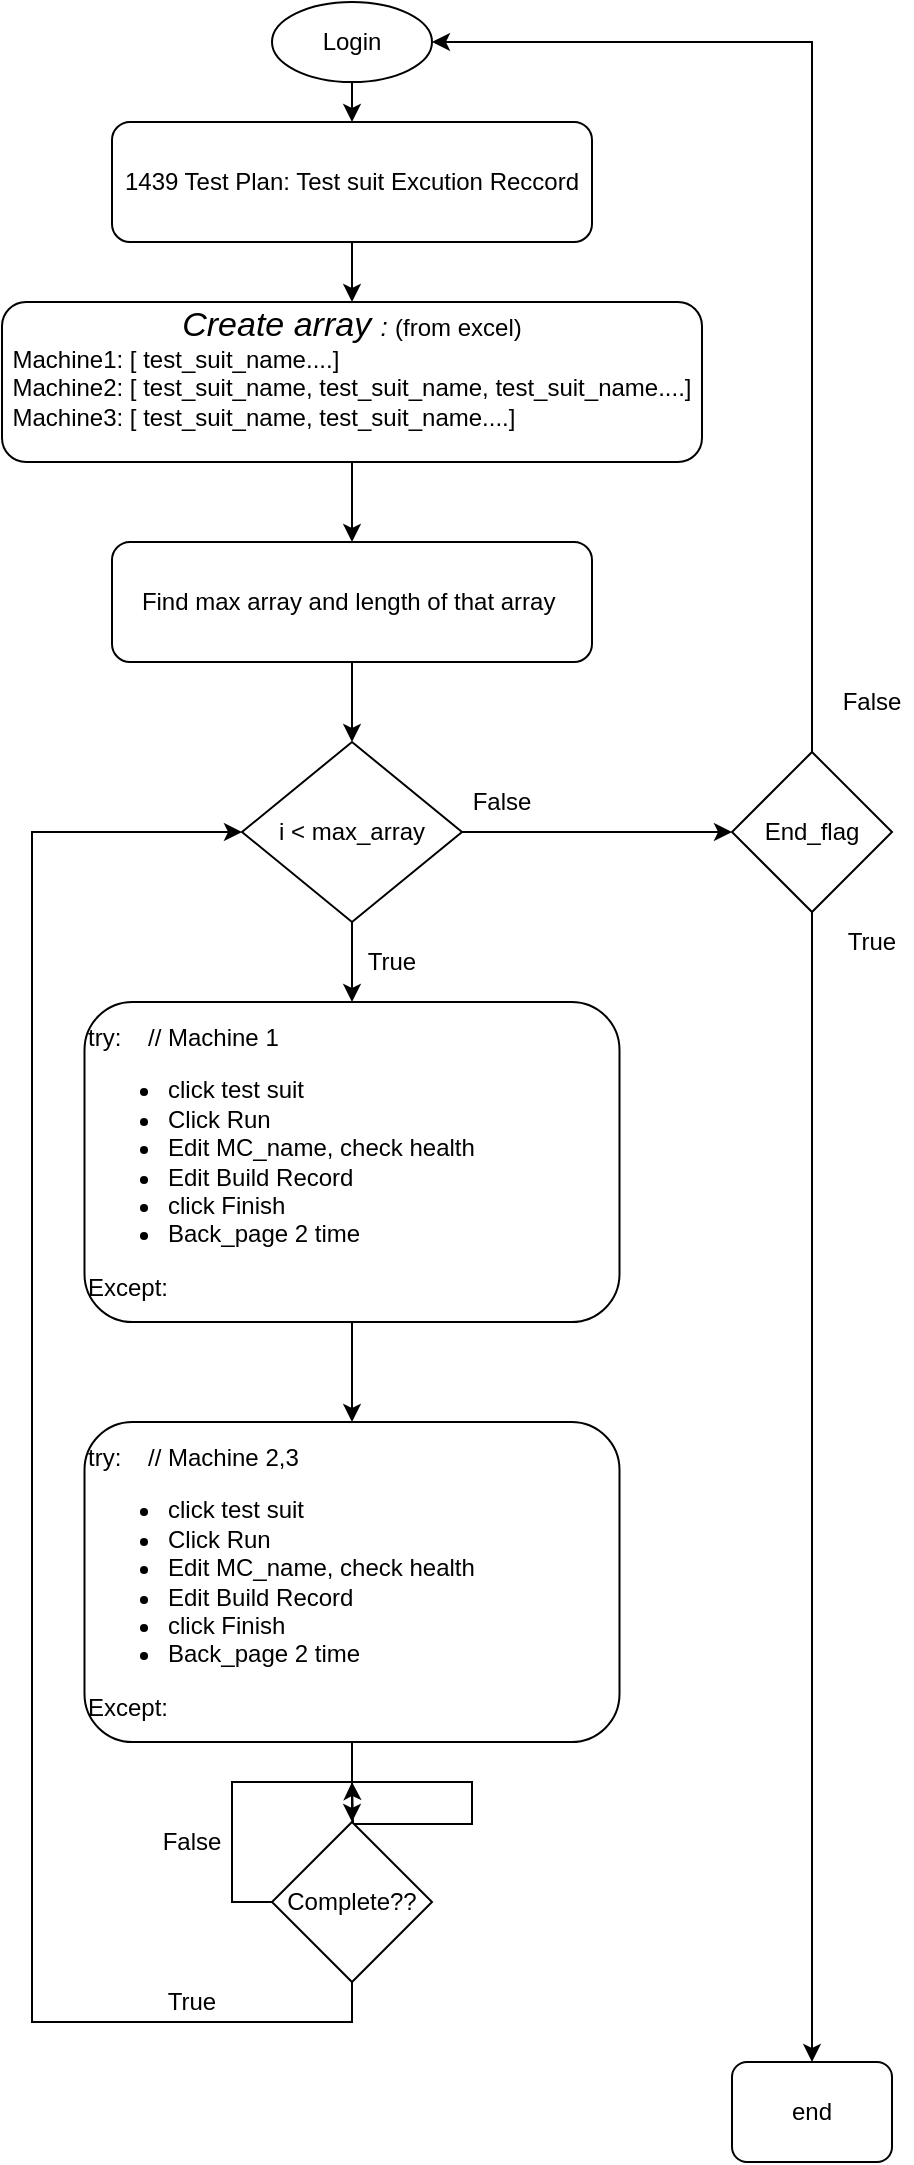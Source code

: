<mxfile version="13.7.7" type="github">
  <diagram id="7Fbh6fIKc5O3zmgyXtaW" name="Page-1">
    <mxGraphModel dx="1422" dy="713" grid="1" gridSize="10" guides="1" tooltips="1" connect="1" arrows="1" fold="1" page="1" pageScale="1" pageWidth="850" pageHeight="1100" math="0" shadow="0">
      <root>
        <mxCell id="0" />
        <mxCell id="1" parent="0" />
        <mxCell id="Zy0Il-Xh47oTYpSzpsB1-18" style="edgeStyle=orthogonalEdgeStyle;rounded=0;orthogonalLoop=1;jettySize=auto;html=1;exitX=0.5;exitY=1;exitDx=0;exitDy=0;entryX=0.5;entryY=0;entryDx=0;entryDy=0;" parent="1" source="Zy0Il-Xh47oTYpSzpsB1-9" target="Zy0Il-Xh47oTYpSzpsB1-10" edge="1">
          <mxGeometry relative="1" as="geometry" />
        </mxCell>
        <mxCell id="HFg5GRPPrxTp04MqkszO-2" style="edgeStyle=orthogonalEdgeStyle;rounded=0;orthogonalLoop=1;jettySize=auto;html=1;exitX=1;exitY=0.5;exitDx=0;exitDy=0;entryX=0;entryY=0.5;entryDx=0;entryDy=0;" edge="1" parent="1" source="Zy0Il-Xh47oTYpSzpsB1-9" target="HFg5GRPPrxTp04MqkszO-1">
          <mxGeometry relative="1" as="geometry" />
        </mxCell>
        <mxCell id="Zy0Il-Xh47oTYpSzpsB1-9" value="&lt;span&gt;i &amp;lt; max_array&lt;/span&gt;" style="rhombus;whiteSpace=wrap;html=1;" parent="1" vertex="1">
          <mxGeometry x="125" y="370" width="110" height="90" as="geometry" />
        </mxCell>
        <mxCell id="Zy0Il-Xh47oTYpSzpsB1-19" style="edgeStyle=orthogonalEdgeStyle;rounded=0;orthogonalLoop=1;jettySize=auto;html=1;exitX=0.5;exitY=1;exitDx=0;exitDy=0;entryX=0.5;entryY=0;entryDx=0;entryDy=0;" parent="1" source="Zy0Il-Xh47oTYpSzpsB1-10" target="Zy0Il-Xh47oTYpSzpsB1-11" edge="1">
          <mxGeometry relative="1" as="geometry" />
        </mxCell>
        <mxCell id="Zy0Il-Xh47oTYpSzpsB1-10" value="try:&amp;nbsp; &amp;nbsp; // Machine 1&lt;br&gt;&lt;ul&gt;&lt;li&gt;click test suit&lt;/li&gt;&lt;li&gt;Click Run&lt;/li&gt;&lt;li&gt;Edit MC_name, check health&lt;/li&gt;&lt;li&gt;Edit Build Record&lt;/li&gt;&lt;li&gt;click Finish&lt;/li&gt;&lt;li&gt;Back_page 2 time&lt;/li&gt;&lt;/ul&gt;Except:&amp;nbsp;" style="rounded=1;whiteSpace=wrap;html=1;align=left;" parent="1" vertex="1">
          <mxGeometry x="46.25" y="500" width="267.5" height="160" as="geometry" />
        </mxCell>
        <mxCell id="Zy0Il-Xh47oTYpSzpsB1-20" style="edgeStyle=orthogonalEdgeStyle;rounded=0;orthogonalLoop=1;jettySize=auto;html=1;exitX=0.5;exitY=1;exitDx=0;exitDy=0;entryX=0.5;entryY=0;entryDx=0;entryDy=0;" parent="1" source="Zy0Il-Xh47oTYpSzpsB1-11" target="Zy0Il-Xh47oTYpSzpsB1-13" edge="1">
          <mxGeometry relative="1" as="geometry" />
        </mxCell>
        <mxCell id="Zy0Il-Xh47oTYpSzpsB1-11" value="try:&amp;nbsp; &amp;nbsp; // Machine 2,3&lt;br&gt;&lt;ul&gt;&lt;li&gt;click test suit&lt;/li&gt;&lt;li&gt;Click Run&lt;/li&gt;&lt;li&gt;Edit MC_name, check health&lt;/li&gt;&lt;li&gt;Edit Build Record&lt;/li&gt;&lt;li&gt;click Finish&lt;/li&gt;&lt;li&gt;Back_page 2 time&lt;/li&gt;&lt;/ul&gt;Except:&amp;nbsp;" style="rounded=1;whiteSpace=wrap;html=1;align=left;" parent="1" vertex="1">
          <mxGeometry x="46.25" y="710" width="267.5" height="160" as="geometry" />
        </mxCell>
        <mxCell id="Zy0Il-Xh47oTYpSzpsB1-24" style="edgeStyle=orthogonalEdgeStyle;rounded=0;orthogonalLoop=1;jettySize=auto;html=1;exitX=0;exitY=0.5;exitDx=0;exitDy=0;" parent="1" source="Zy0Il-Xh47oTYpSzpsB1-13" edge="1">
          <mxGeometry relative="1" as="geometry">
            <mxPoint x="180" y="890" as="targetPoint" />
          </mxGeometry>
        </mxCell>
        <mxCell id="Zy0Il-Xh47oTYpSzpsB1-27" style="edgeStyle=orthogonalEdgeStyle;rounded=0;orthogonalLoop=1;jettySize=auto;html=1;exitX=0.5;exitY=1;exitDx=0;exitDy=0;entryX=0;entryY=0.5;entryDx=0;entryDy=0;" parent="1" source="Zy0Il-Xh47oTYpSzpsB1-13" target="Zy0Il-Xh47oTYpSzpsB1-9" edge="1">
          <mxGeometry relative="1" as="geometry">
            <Array as="points">
              <mxPoint x="180" y="1010" />
              <mxPoint x="20" y="1010" />
              <mxPoint x="20" y="415" />
            </Array>
          </mxGeometry>
        </mxCell>
        <mxCell id="Zy0Il-Xh47oTYpSzpsB1-13" value="Complete??" style="rhombus;whiteSpace=wrap;html=1;" parent="1" vertex="1">
          <mxGeometry x="140" y="910" width="80" height="80" as="geometry" />
        </mxCell>
        <mxCell id="Zy0Il-Xh47oTYpSzpsB1-22" value="False" style="text;html=1;strokeColor=none;fillColor=none;align=center;verticalAlign=middle;whiteSpace=wrap;rounded=0;" parent="1" vertex="1">
          <mxGeometry x="80" y="910" width="40" height="20" as="geometry" />
        </mxCell>
        <mxCell id="Zy0Il-Xh47oTYpSzpsB1-26" value="True" style="text;html=1;strokeColor=none;fillColor=none;align=center;verticalAlign=middle;whiteSpace=wrap;rounded=0;" parent="1" vertex="1">
          <mxGeometry x="80" y="990" width="40" height="20" as="geometry" />
        </mxCell>
        <mxCell id="Zy0Il-Xh47oTYpSzpsB1-35" style="edgeStyle=orthogonalEdgeStyle;rounded=0;orthogonalLoop=1;jettySize=auto;html=1;exitX=0.5;exitY=1;exitDx=0;exitDy=0;entryX=0.5;entryY=0;entryDx=0;entryDy=0;" parent="1" source="Zy0Il-Xh47oTYpSzpsB1-28" target="Zy0Il-Xh47oTYpSzpsB1-9" edge="1">
          <mxGeometry relative="1" as="geometry" />
        </mxCell>
        <mxCell id="Zy0Il-Xh47oTYpSzpsB1-28" value="&lt;span&gt;Find max array and length of that array&amp;nbsp;&lt;/span&gt;" style="rounded=1;whiteSpace=wrap;html=1;" parent="1" vertex="1">
          <mxGeometry x="60" y="270" width="240" height="60" as="geometry" />
        </mxCell>
        <mxCell id="Zy0Il-Xh47oTYpSzpsB1-33" style="edgeStyle=orthogonalEdgeStyle;rounded=0;orthogonalLoop=1;jettySize=auto;html=1;exitX=0.5;exitY=1;exitDx=0;exitDy=0;entryX=0.5;entryY=0;entryDx=0;entryDy=0;" parent="1" source="Zy0Il-Xh47oTYpSzpsB1-29" target="Zy0Il-Xh47oTYpSzpsB1-30" edge="1">
          <mxGeometry relative="1" as="geometry" />
        </mxCell>
        <mxCell id="Zy0Il-Xh47oTYpSzpsB1-29" value="&lt;span&gt;1439 Test Plan: Test suit Excution Reccord&lt;/span&gt;" style="rounded=1;whiteSpace=wrap;html=1;" parent="1" vertex="1">
          <mxGeometry x="60" y="60" width="240" height="60" as="geometry" />
        </mxCell>
        <mxCell id="Zy0Il-Xh47oTYpSzpsB1-34" style="edgeStyle=orthogonalEdgeStyle;rounded=0;orthogonalLoop=1;jettySize=auto;html=1;exitX=0.5;exitY=1;exitDx=0;exitDy=0;entryX=0.5;entryY=0;entryDx=0;entryDy=0;" parent="1" source="Zy0Il-Xh47oTYpSzpsB1-30" target="Zy0Il-Xh47oTYpSzpsB1-28" edge="1">
          <mxGeometry relative="1" as="geometry" />
        </mxCell>
        <mxCell id="Zy0Il-Xh47oTYpSzpsB1-30" value="&lt;i&gt;&lt;font style=&quot;font-size: 17px&quot;&gt;Create array&amp;nbsp;&lt;/font&gt;&lt;span style=&quot;font-size: 13px&quot;&gt;:&amp;nbsp;&lt;/span&gt;&lt;/i&gt;&lt;span&gt;(from excel)&lt;/span&gt;&lt;br&gt;&lt;div style=&quot;text-align: left&quot;&gt;&lt;font style=&quot;font-size: 12px&quot;&gt;Machine1: [ test_suit_name....]&lt;/font&gt;&lt;/div&gt;&lt;div style=&quot;text-align: left&quot;&gt;Machine2: [ test_suit_name, test_suit_name, test_suit_name....]&lt;/div&gt;&lt;div style=&quot;text-align: left&quot;&gt;Machine3: [ test_suit_name, test_suit_name....]&lt;/div&gt;&lt;span&gt;&amp;nbsp;&lt;/span&gt;" style="rounded=1;whiteSpace=wrap;html=1;" parent="1" vertex="1">
          <mxGeometry x="5" y="150" width="350" height="80" as="geometry" />
        </mxCell>
        <mxCell id="Zy0Il-Xh47oTYpSzpsB1-32" style="edgeStyle=orthogonalEdgeStyle;rounded=0;orthogonalLoop=1;jettySize=auto;html=1;exitX=0.5;exitY=1;exitDx=0;exitDy=0;entryX=0.5;entryY=0;entryDx=0;entryDy=0;" parent="1" source="Zy0Il-Xh47oTYpSzpsB1-31" target="Zy0Il-Xh47oTYpSzpsB1-29" edge="1">
          <mxGeometry relative="1" as="geometry" />
        </mxCell>
        <mxCell id="Zy0Il-Xh47oTYpSzpsB1-31" value="&lt;span&gt;Login&lt;/span&gt;" style="ellipse;whiteSpace=wrap;html=1;" parent="1" vertex="1">
          <mxGeometry x="140" width="80" height="40" as="geometry" />
        </mxCell>
        <mxCell id="Zy0Il-Xh47oTYpSzpsB1-36" value="True" style="text;html=1;strokeColor=none;fillColor=none;align=center;verticalAlign=middle;whiteSpace=wrap;rounded=0;" parent="1" vertex="1">
          <mxGeometry x="180" y="470" width="40" height="20" as="geometry" />
        </mxCell>
        <mxCell id="HFg5GRPPrxTp04MqkszO-5" style="edgeStyle=orthogonalEdgeStyle;rounded=0;orthogonalLoop=1;jettySize=auto;html=1;exitX=0.5;exitY=0;exitDx=0;exitDy=0;entryX=1;entryY=0.5;entryDx=0;entryDy=0;" edge="1" parent="1" source="HFg5GRPPrxTp04MqkszO-1" target="Zy0Il-Xh47oTYpSzpsB1-31">
          <mxGeometry relative="1" as="geometry" />
        </mxCell>
        <mxCell id="HFg5GRPPrxTp04MqkszO-7" style="edgeStyle=orthogonalEdgeStyle;rounded=0;orthogonalLoop=1;jettySize=auto;html=1;exitX=0.5;exitY=1;exitDx=0;exitDy=0;" edge="1" parent="1" source="HFg5GRPPrxTp04MqkszO-1" target="HFg5GRPPrxTp04MqkszO-6">
          <mxGeometry relative="1" as="geometry" />
        </mxCell>
        <mxCell id="HFg5GRPPrxTp04MqkszO-1" value="End_flag" style="rhombus;whiteSpace=wrap;html=1;" vertex="1" parent="1">
          <mxGeometry x="370" y="375" width="80" height="80" as="geometry" />
        </mxCell>
        <mxCell id="HFg5GRPPrxTp04MqkszO-6" value="end" style="rounded=1;whiteSpace=wrap;html=1;" vertex="1" parent="1">
          <mxGeometry x="370" y="1030" width="80" height="50" as="geometry" />
        </mxCell>
        <mxCell id="HFg5GRPPrxTp04MqkszO-8" value="True" style="text;html=1;strokeColor=none;fillColor=none;align=center;verticalAlign=middle;whiteSpace=wrap;rounded=0;" vertex="1" parent="1">
          <mxGeometry x="420" y="460" width="40" height="20" as="geometry" />
        </mxCell>
        <mxCell id="HFg5GRPPrxTp04MqkszO-9" value="False" style="text;html=1;strokeColor=none;fillColor=none;align=center;verticalAlign=middle;whiteSpace=wrap;rounded=0;" vertex="1" parent="1">
          <mxGeometry x="235" y="390" width="40" height="20" as="geometry" />
        </mxCell>
        <mxCell id="HFg5GRPPrxTp04MqkszO-10" value="False" style="text;html=1;strokeColor=none;fillColor=none;align=center;verticalAlign=middle;whiteSpace=wrap;rounded=0;" vertex="1" parent="1">
          <mxGeometry x="420" y="340" width="40" height="20" as="geometry" />
        </mxCell>
      </root>
    </mxGraphModel>
  </diagram>
</mxfile>
